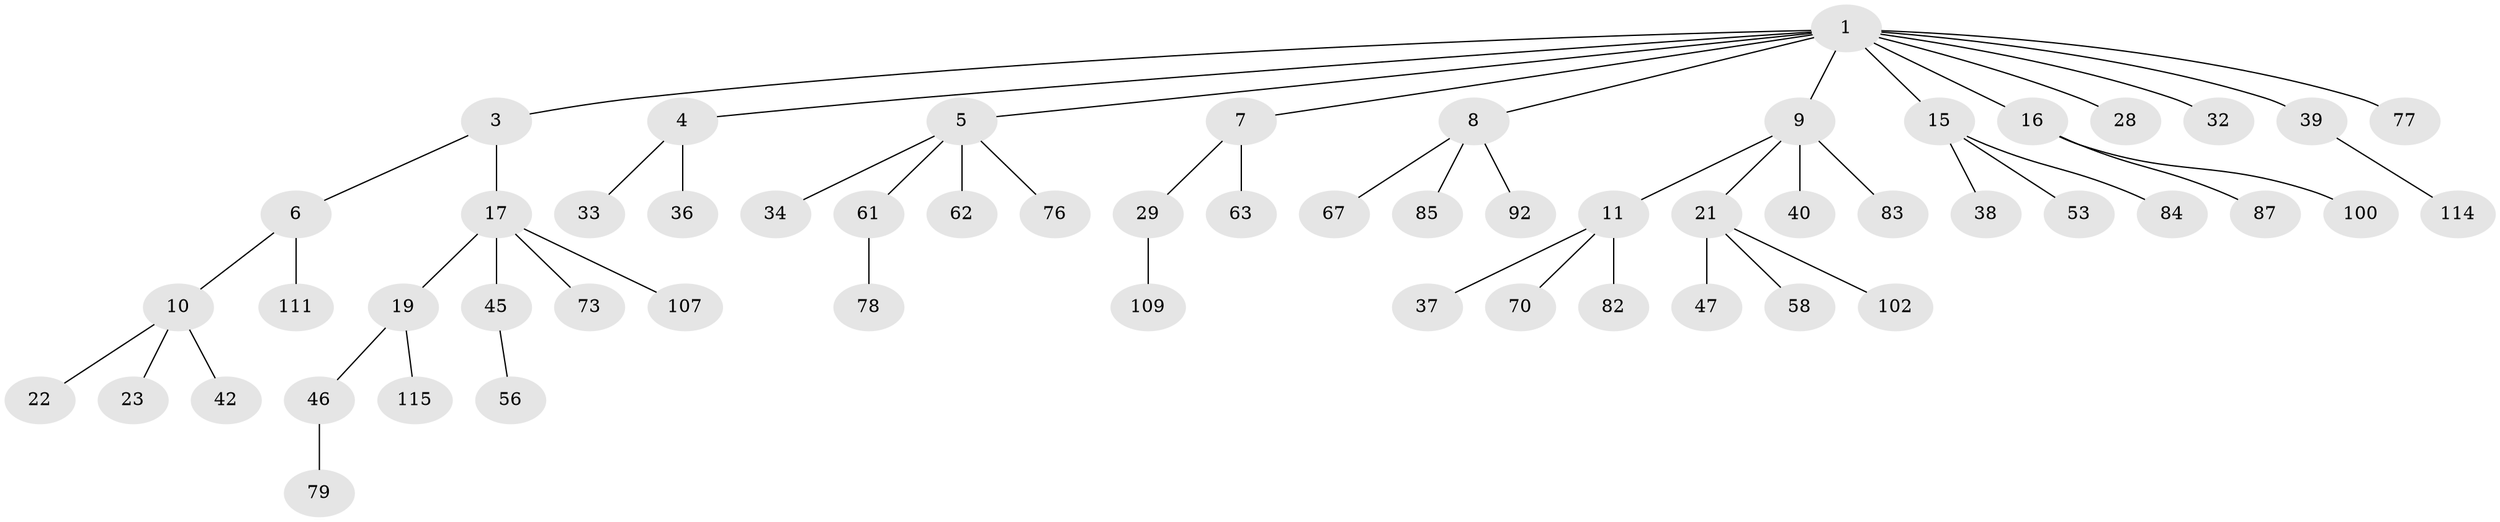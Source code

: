 // original degree distribution, {8: 0.008695652173913044, 6: 0.017391304347826087, 3: 0.16521739130434782, 5: 0.043478260869565216, 4: 0.017391304347826087, 2: 0.2782608695652174, 1: 0.46956521739130436}
// Generated by graph-tools (version 1.1) at 2025/15/03/09/25 04:15:38]
// undirected, 57 vertices, 56 edges
graph export_dot {
graph [start="1"]
  node [color=gray90,style=filled];
  1 [super="+2"];
  3;
  4 [super="+13"];
  5 [super="+12+14"];
  6 [super="+24+59+20"];
  7;
  8;
  9;
  10 [super="+41"];
  11 [super="+26+31+30"];
  15 [super="+52"];
  16 [super="+44+74+81"];
  17 [super="+18"];
  19 [super="+50"];
  21 [super="+103+25+93+35"];
  22 [super="+49"];
  23 [super="+27"];
  28 [super="+65"];
  29 [super="+54"];
  32;
  33;
  34 [super="+86"];
  36;
  37;
  38 [super="+80"];
  39;
  40;
  42;
  45;
  46;
  47 [super="+69"];
  53 [super="+91"];
  56;
  58 [super="+113+101"];
  61;
  62;
  63 [super="+105+89"];
  67;
  70 [super="+75+99"];
  73 [super="+110"];
  76;
  77;
  78 [super="+90"];
  79;
  82 [super="+97"];
  83;
  84;
  85 [super="+108"];
  87;
  92;
  100;
  102 [super="+104"];
  107;
  109;
  111;
  114;
  115;
  1 -- 3;
  1 -- 4;
  1 -- 5;
  1 -- 15;
  1 -- 32;
  1 -- 39;
  1 -- 77;
  1 -- 16;
  1 -- 7;
  1 -- 8;
  1 -- 9;
  1 -- 28;
  3 -- 6;
  3 -- 17;
  4 -- 36;
  4 -- 33;
  5 -- 34;
  5 -- 76;
  5 -- 61;
  5 -- 62;
  6 -- 10;
  6 -- 111;
  7 -- 29;
  7 -- 63;
  8 -- 67;
  8 -- 85;
  8 -- 92;
  9 -- 11;
  9 -- 21;
  9 -- 40;
  9 -- 83;
  10 -- 22;
  10 -- 23;
  10 -- 42;
  11 -- 37;
  11 -- 82;
  11 -- 70;
  15 -- 38;
  15 -- 84;
  15 -- 53;
  16 -- 100;
  16 -- 87;
  17 -- 45;
  17 -- 73;
  17 -- 107;
  17 -- 19;
  19 -- 46;
  19 -- 115;
  21 -- 58;
  21 -- 102;
  21 -- 47;
  29 -- 109;
  39 -- 114;
  45 -- 56;
  46 -- 79;
  61 -- 78;
}

